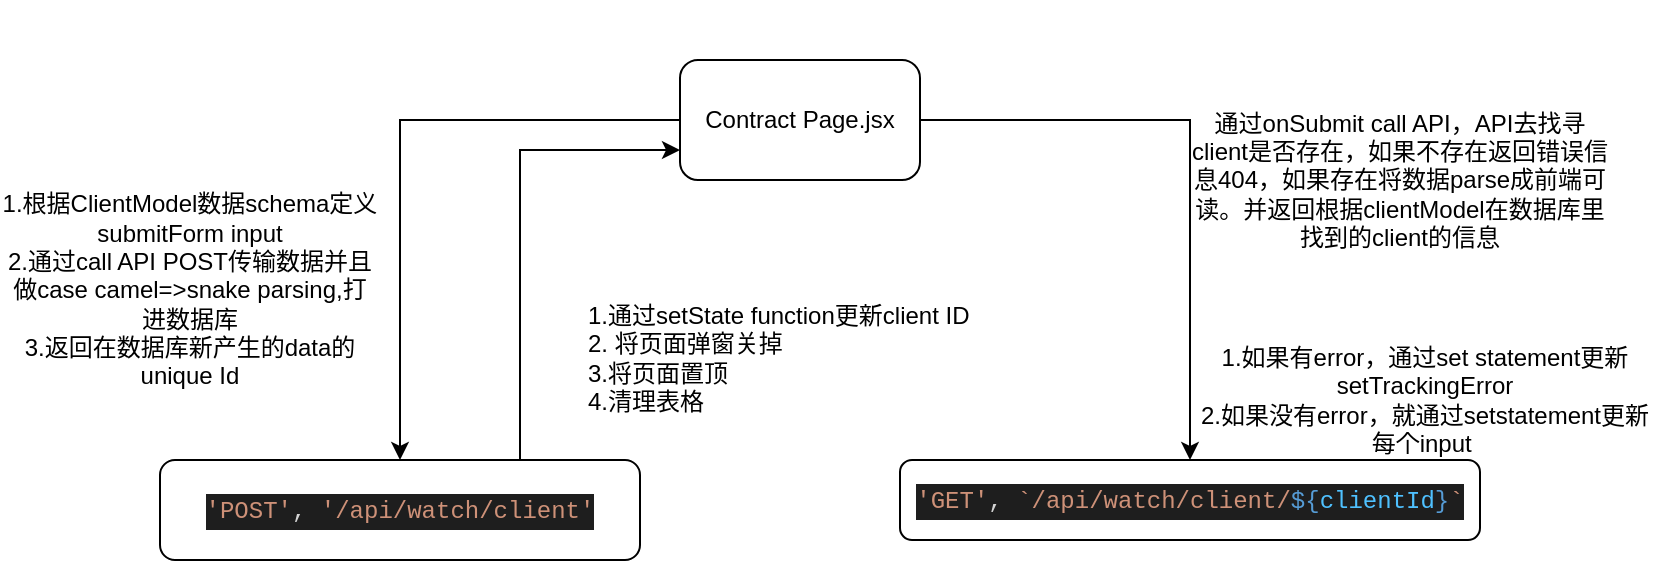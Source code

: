 <mxfile version="12.2.4"><diagram id="EyOmcSq6ri_awJGIWzv2"><mxGraphModel dx="1376" dy="1577" grid="1" gridSize="10" guides="1" tooltips="1" connect="1" arrows="1" fold="1" page="1" pageScale="1" pageWidth="850" pageHeight="1100" math="0" shadow="0"><root><mxCell id="0"/><mxCell id="1" parent="0"/><mxCell id="7" style="edgeStyle=orthogonalEdgeStyle;rounded=0;orthogonalLoop=1;jettySize=auto;html=1;entryX=0.5;entryY=0;entryDx=0;entryDy=0;" edge="1" parent="1" source="2" target="3"><mxGeometry relative="1" as="geometry"/></mxCell><mxCell id="8" style="edgeStyle=orthogonalEdgeStyle;rounded=0;orthogonalLoop=1;jettySize=auto;html=1;exitX=1;exitY=0.5;exitDx=0;exitDy=0;entryX=0.5;entryY=0;entryDx=0;entryDy=0;" edge="1" parent="1" source="2" target="4"><mxGeometry relative="1" as="geometry"/></mxCell><mxCell id="2" value="Contract Page.jsx" style="rounded=1;whiteSpace=wrap;html=1;" vertex="1" parent="1"><mxGeometry x="330" y="20" width="120" height="60" as="geometry"/></mxCell><mxCell id="13" style="edgeStyle=orthogonalEdgeStyle;rounded=0;orthogonalLoop=1;jettySize=auto;html=1;exitX=0.75;exitY=0;exitDx=0;exitDy=0;entryX=0;entryY=0.75;entryDx=0;entryDy=0;" edge="1" parent="1" source="3" target="2"><mxGeometry relative="1" as="geometry"/></mxCell><mxCell id="3" value="&lt;div style=&quot;color: rgb(212 , 212 , 212) ; background-color: rgb(30 , 30 , 30) ; font-family: &amp;#34;menlo&amp;#34; , &amp;#34;monaco&amp;#34; , &amp;#34;courier new&amp;#34; , monospace ; line-height: 18px ; white-space: pre&quot;&gt;&lt;span style=&quot;color: #ce9178&quot;&gt;'POST'&lt;/span&gt;, &lt;span style=&quot;color: #ce9178&quot;&gt;'/api/watch/client'&lt;/span&gt;&lt;/div&gt;" style="rounded=1;whiteSpace=wrap;html=1;" vertex="1" parent="1"><mxGeometry x="70" y="220" width="240" height="50" as="geometry"/></mxCell><mxCell id="4" value="&lt;div style=&quot;color: rgb(212 , 212 , 212) ; background-color: rgb(30 , 30 , 30) ; font-family: &amp;#34;menlo&amp;#34; , &amp;#34;monaco&amp;#34; , &amp;#34;courier new&amp;#34; , monospace ; line-height: 18px ; white-space: pre&quot;&gt;&lt;span style=&quot;color: #ce9178&quot;&gt;'GET'&lt;/span&gt;, &lt;span style=&quot;color: #ce9178&quot;&gt;`/api/watch/client/&lt;/span&gt;&lt;span style=&quot;color: #569cd6&quot;&gt;${&lt;/span&gt;&lt;span style=&quot;color: #4fc1ff&quot;&gt;clientId&lt;/span&gt;&lt;span style=&quot;color: #569cd6&quot;&gt;}&lt;/span&gt;&lt;span style=&quot;color: #ce9178&quot;&gt;`&lt;/span&gt;&lt;/div&gt;" style="rounded=1;whiteSpace=wrap;html=1;" vertex="1" parent="1"><mxGeometry x="440" y="220" width="290" height="40" as="geometry"/></mxCell><mxCell id="10" value="1.根据ClientModel数据schema定义submitForm input&lt;br&gt;2.通过call API POST传输数据并且做case camel=&amp;gt;snake parsing,打进数据库&lt;br&gt;3.返回在数据库新产生的data的unique Id" style="text;html=1;strokeColor=none;fillColor=none;align=center;verticalAlign=middle;whiteSpace=wrap;rounded=0;" vertex="1" parent="1"><mxGeometry x="-10" y="50" width="190" height="170" as="geometry"/></mxCell><mxCell id="11" value="通过onSubmit call API，API去找寻client是否存在，如果不存在返回错误信息404，如果存在将数据parse成前端可读。并返回根据clientModel在数据库里找到的client的信息" style="text;html=1;strokeColor=none;fillColor=none;align=center;verticalAlign=middle;whiteSpace=wrap;rounded=0;" vertex="1" parent="1"><mxGeometry x="585" y="-10" width="210" height="180" as="geometry"/></mxCell><mxCell id="14" value="1.通过setState function更新client ID&lt;br&gt;2. 将页面弹窗关掉&lt;br&gt;3.将页面置顶&lt;br&gt;4.清理表格" style="text;html=1;resizable=0;points=[];autosize=1;align=left;verticalAlign=top;spacingTop=-4;" vertex="1" parent="1"><mxGeometry x="282" y="138" width="210" height="60" as="geometry"/></mxCell><mxCell id="15" value="1.如果有error，通过set statement更新setTrackingError&lt;br&gt;2.如果没有error，就通过setstatement更新每个input&amp;nbsp;" style="text;html=1;strokeColor=none;fillColor=none;align=center;verticalAlign=middle;whiteSpace=wrap;rounded=0;" vertex="1" parent="1"><mxGeometry x="585" y="159" width="235" height="61" as="geometry"/></mxCell></root></mxGraphModel></diagram></mxfile>
